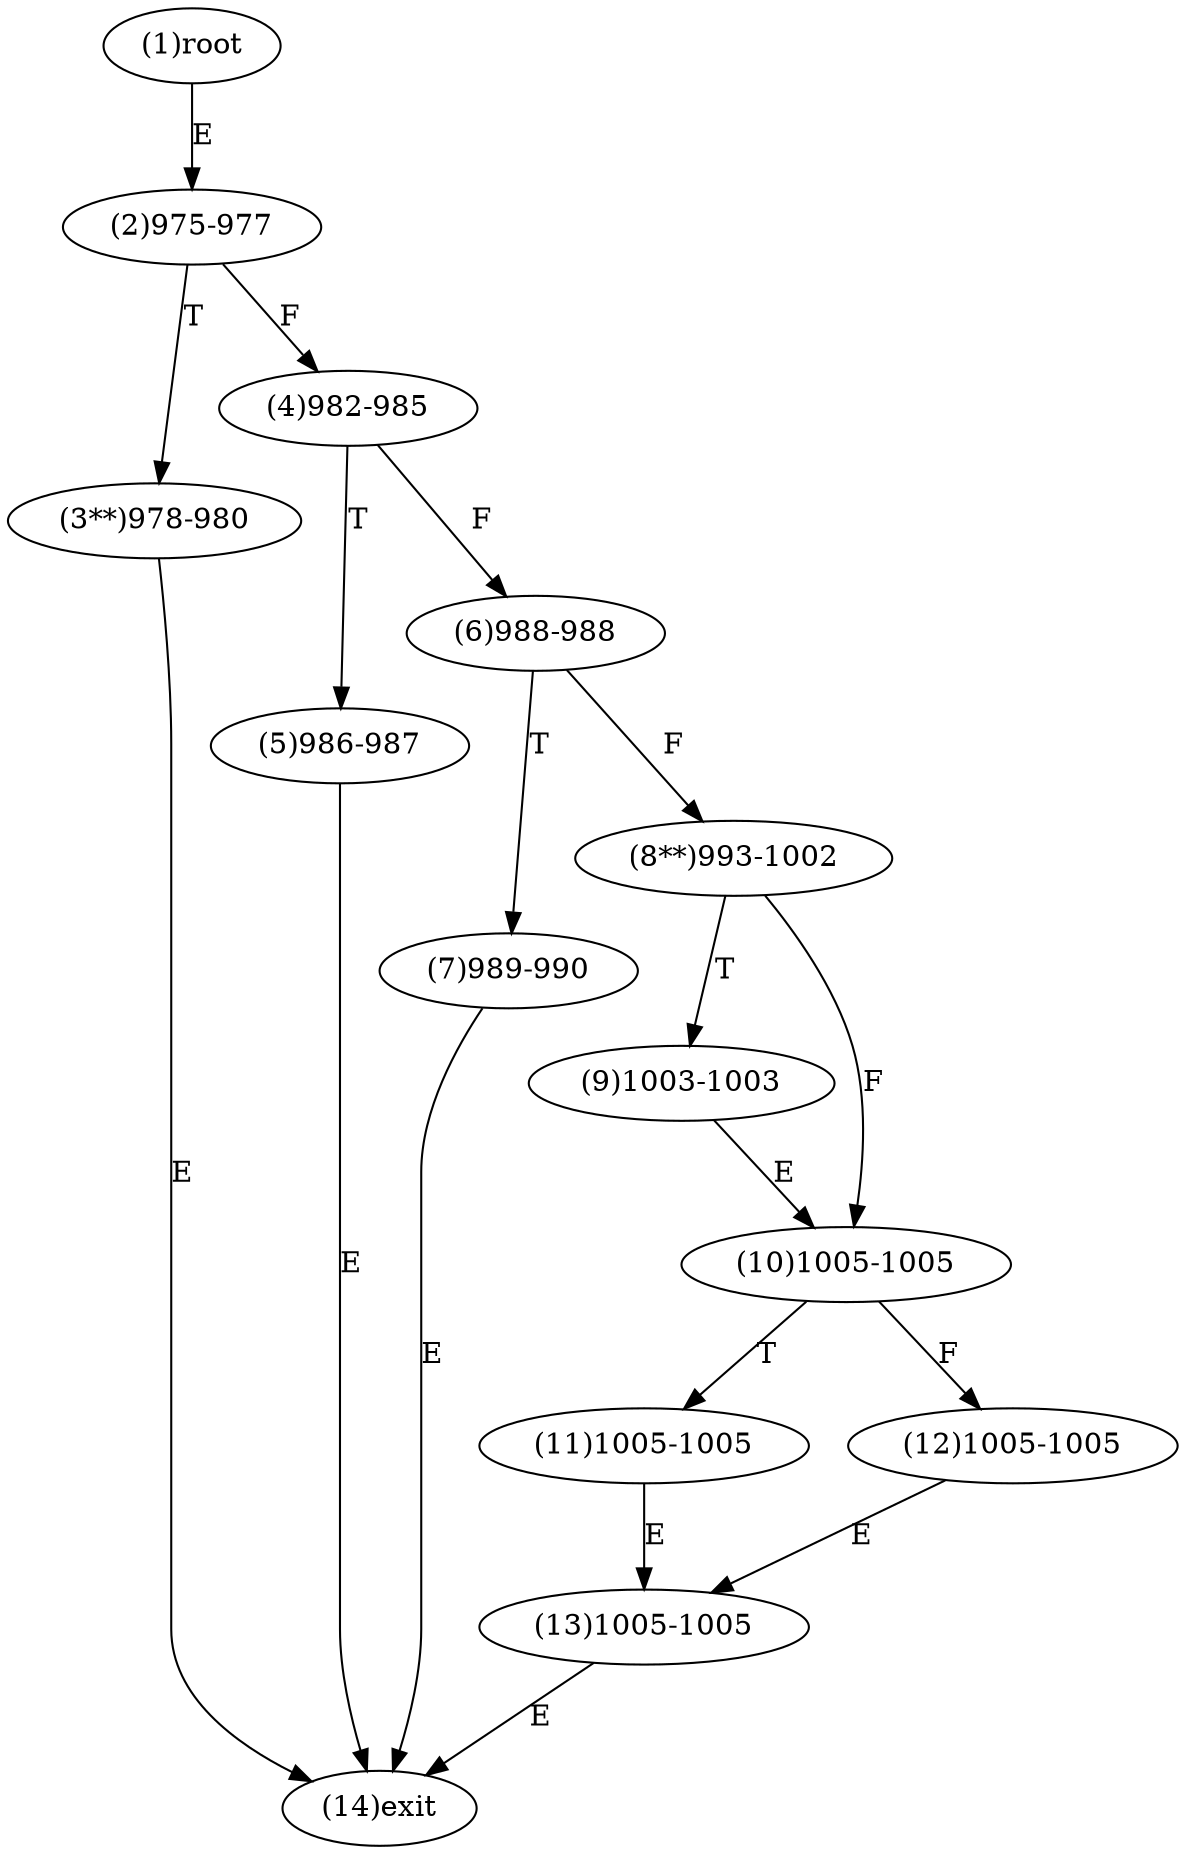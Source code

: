 digraph "" { 
1[ label="(1)root"];
2[ label="(2)975-977"];
3[ label="(3**)978-980"];
4[ label="(4)982-985"];
5[ label="(5)986-987"];
6[ label="(6)988-988"];
7[ label="(7)989-990"];
8[ label="(8**)993-1002"];
9[ label="(9)1003-1003"];
10[ label="(10)1005-1005"];
11[ label="(11)1005-1005"];
12[ label="(12)1005-1005"];
13[ label="(13)1005-1005"];
14[ label="(14)exit"];
1->2[ label="E"];
2->4[ label="F"];
2->3[ label="T"];
3->14[ label="E"];
4->6[ label="F"];
4->5[ label="T"];
5->14[ label="E"];
6->8[ label="F"];
6->7[ label="T"];
7->14[ label="E"];
8->10[ label="F"];
8->9[ label="T"];
9->10[ label="E"];
10->12[ label="F"];
10->11[ label="T"];
11->13[ label="E"];
12->13[ label="E"];
13->14[ label="E"];
}